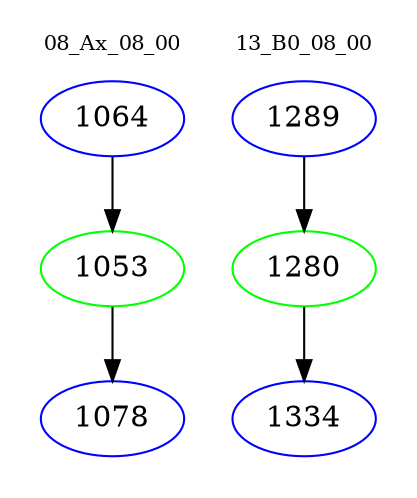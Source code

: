 digraph{
subgraph cluster_0 {
color = white
label = "08_Ax_08_00";
fontsize=10;
T0_1064 [label="1064", color="blue"]
T0_1064 -> T0_1053 [color="black"]
T0_1053 [label="1053", color="green"]
T0_1053 -> T0_1078 [color="black"]
T0_1078 [label="1078", color="blue"]
}
subgraph cluster_1 {
color = white
label = "13_B0_08_00";
fontsize=10;
T1_1289 [label="1289", color="blue"]
T1_1289 -> T1_1280 [color="black"]
T1_1280 [label="1280", color="green"]
T1_1280 -> T1_1334 [color="black"]
T1_1334 [label="1334", color="blue"]
}
}
